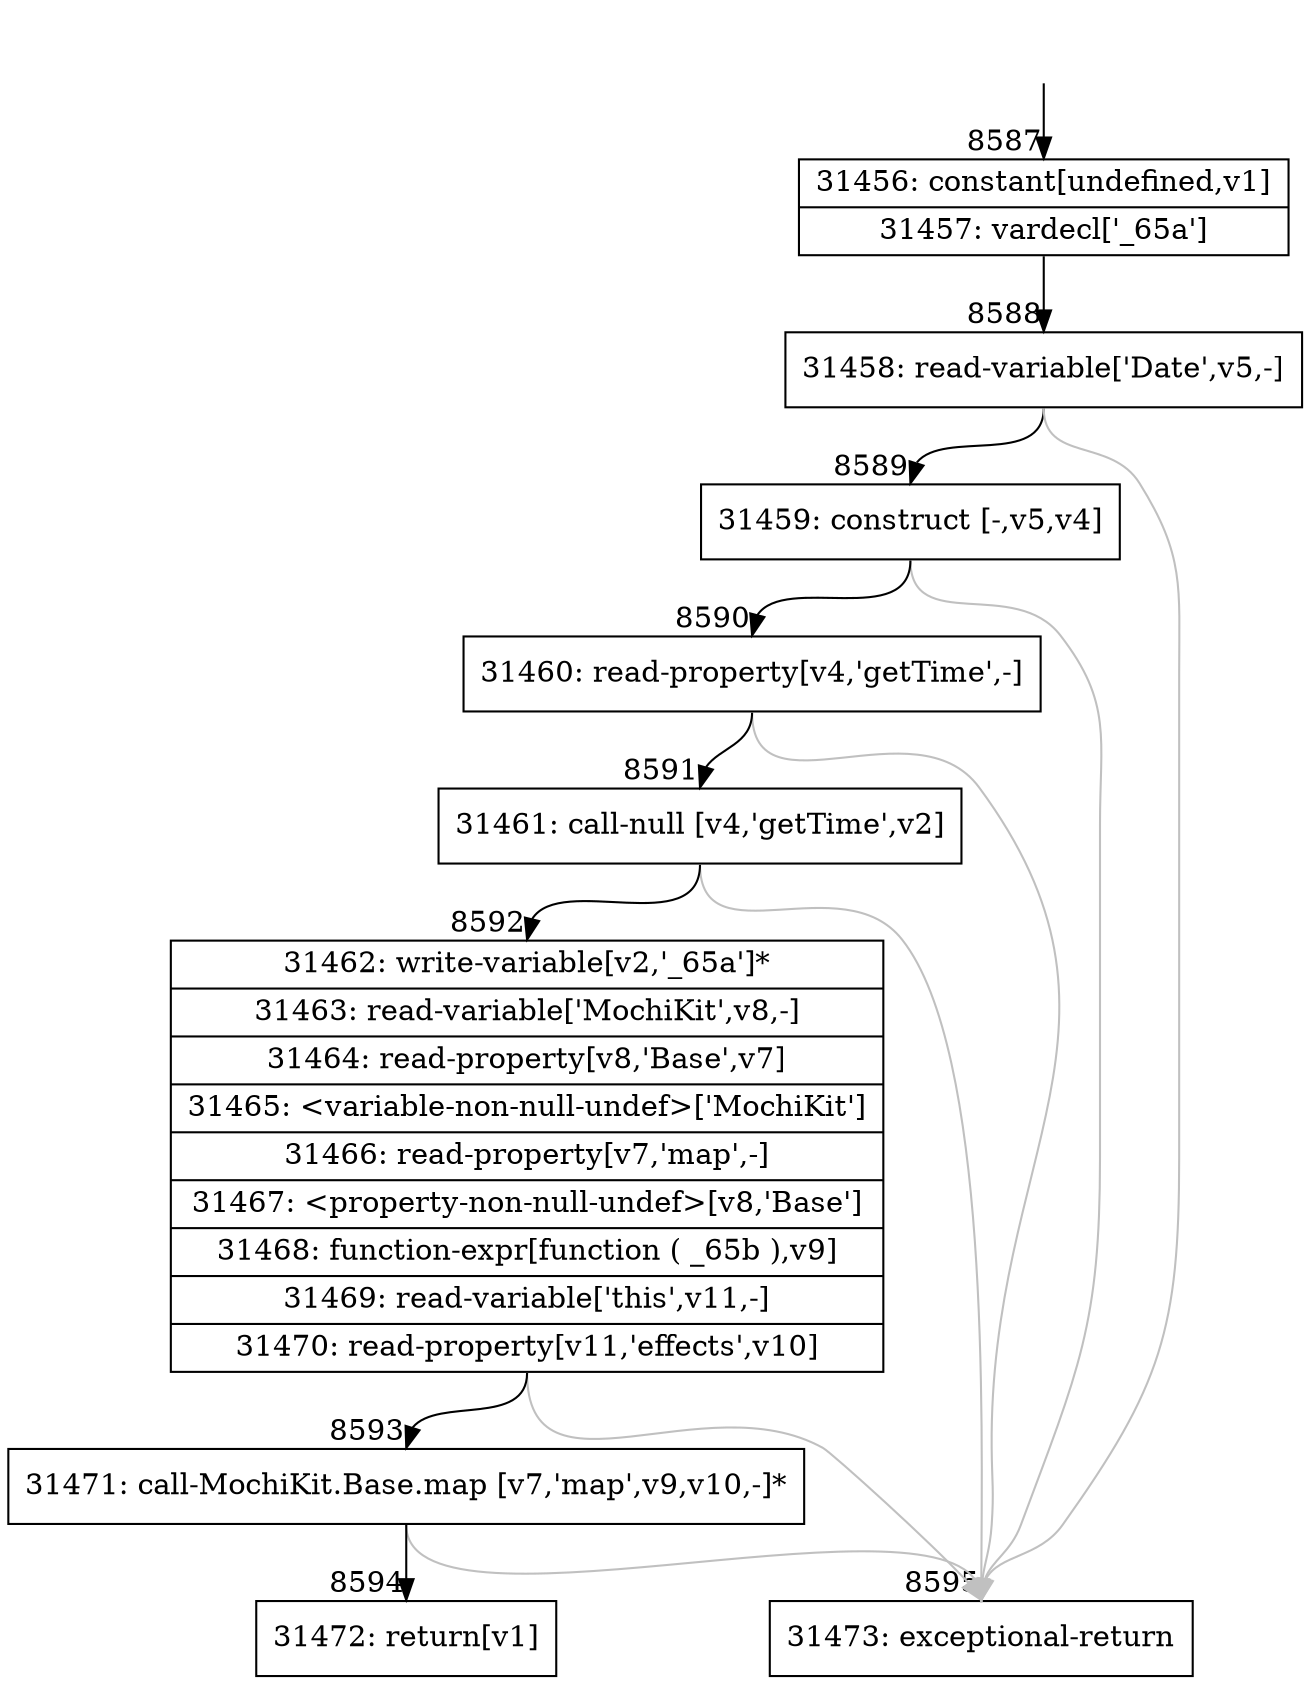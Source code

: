 digraph {
rankdir="TD"
BB_entry578[shape=none,label=""];
BB_entry578 -> BB8587 [tailport=s, headport=n, headlabel="    8587"]
BB8587 [shape=record label="{31456: constant[undefined,v1]|31457: vardecl['_65a']}" ] 
BB8587 -> BB8588 [tailport=s, headport=n, headlabel="      8588"]
BB8588 [shape=record label="{31458: read-variable['Date',v5,-]}" ] 
BB8588 -> BB8589 [tailport=s, headport=n, headlabel="      8589"]
BB8588 -> BB8595 [tailport=s, headport=n, color=gray, headlabel="      8595"]
BB8589 [shape=record label="{31459: construct [-,v5,v4]}" ] 
BB8589 -> BB8590 [tailport=s, headport=n, headlabel="      8590"]
BB8589 -> BB8595 [tailport=s, headport=n, color=gray]
BB8590 [shape=record label="{31460: read-property[v4,'getTime',-]}" ] 
BB8590 -> BB8591 [tailport=s, headport=n, headlabel="      8591"]
BB8590 -> BB8595 [tailport=s, headport=n, color=gray]
BB8591 [shape=record label="{31461: call-null [v4,'getTime',v2]}" ] 
BB8591 -> BB8592 [tailport=s, headport=n, headlabel="      8592"]
BB8591 -> BB8595 [tailport=s, headport=n, color=gray]
BB8592 [shape=record label="{31462: write-variable[v2,'_65a']*|31463: read-variable['MochiKit',v8,-]|31464: read-property[v8,'Base',v7]|31465: \<variable-non-null-undef\>['MochiKit']|31466: read-property[v7,'map',-]|31467: \<property-non-null-undef\>[v8,'Base']|31468: function-expr[function ( _65b ),v9]|31469: read-variable['this',v11,-]|31470: read-property[v11,'effects',v10]}" ] 
BB8592 -> BB8593 [tailport=s, headport=n, headlabel="      8593"]
BB8592 -> BB8595 [tailport=s, headport=n, color=gray]
BB8593 [shape=record label="{31471: call-MochiKit.Base.map [v7,'map',v9,v10,-]*}" ] 
BB8593 -> BB8594 [tailport=s, headport=n, headlabel="      8594"]
BB8593 -> BB8595 [tailport=s, headport=n, color=gray]
BB8594 [shape=record label="{31472: return[v1]}" ] 
BB8595 [shape=record label="{31473: exceptional-return}" ] 
//#$~ 6159
}

